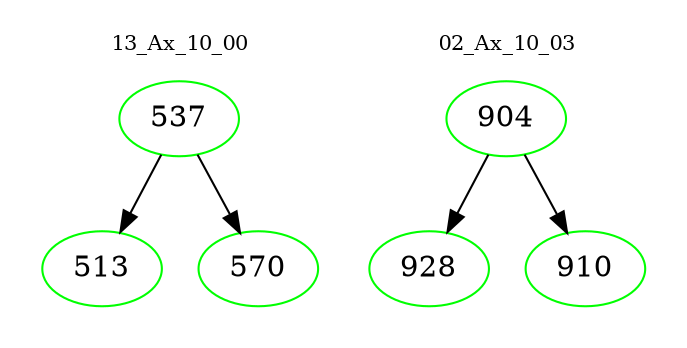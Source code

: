 digraph{
subgraph cluster_0 {
color = white
label = "13_Ax_10_00";
fontsize=10;
T0_537 [label="537", color="green"]
T0_537 -> T0_513 [color="black"]
T0_513 [label="513", color="green"]
T0_537 -> T0_570 [color="black"]
T0_570 [label="570", color="green"]
}
subgraph cluster_1 {
color = white
label = "02_Ax_10_03";
fontsize=10;
T1_904 [label="904", color="green"]
T1_904 -> T1_928 [color="black"]
T1_928 [label="928", color="green"]
T1_904 -> T1_910 [color="black"]
T1_910 [label="910", color="green"]
}
}
